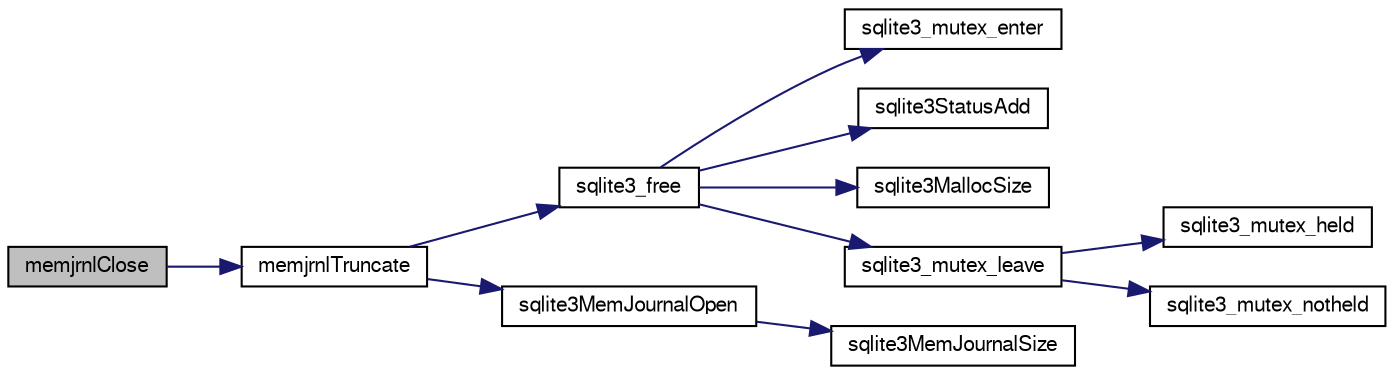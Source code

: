 digraph "memjrnlClose"
{
  edge [fontname="FreeSans",fontsize="10",labelfontname="FreeSans",labelfontsize="10"];
  node [fontname="FreeSans",fontsize="10",shape=record];
  rankdir="LR";
  Node165100 [label="memjrnlClose",height=0.2,width=0.4,color="black", fillcolor="grey75", style="filled", fontcolor="black"];
  Node165100 -> Node165101 [color="midnightblue",fontsize="10",style="solid",fontname="FreeSans"];
  Node165101 [label="memjrnlTruncate",height=0.2,width=0.4,color="black", fillcolor="white", style="filled",URL="$sqlite3_8c.html#aee6d659143d04fd6d28e65e0c63c297d"];
  Node165101 -> Node165102 [color="midnightblue",fontsize="10",style="solid",fontname="FreeSans"];
  Node165102 [label="sqlite3_free",height=0.2,width=0.4,color="black", fillcolor="white", style="filled",URL="$sqlite3_8c.html#a6552349e36a8a691af5487999ab09519"];
  Node165102 -> Node165103 [color="midnightblue",fontsize="10",style="solid",fontname="FreeSans"];
  Node165103 [label="sqlite3_mutex_enter",height=0.2,width=0.4,color="black", fillcolor="white", style="filled",URL="$sqlite3_8c.html#a1c12cde690bd89f104de5cbad12a6bf5"];
  Node165102 -> Node165104 [color="midnightblue",fontsize="10",style="solid",fontname="FreeSans"];
  Node165104 [label="sqlite3StatusAdd",height=0.2,width=0.4,color="black", fillcolor="white", style="filled",URL="$sqlite3_8c.html#afa029f93586aeab4cc85360905dae9cd"];
  Node165102 -> Node165105 [color="midnightblue",fontsize="10",style="solid",fontname="FreeSans"];
  Node165105 [label="sqlite3MallocSize",height=0.2,width=0.4,color="black", fillcolor="white", style="filled",URL="$sqlite3_8c.html#acf5d2a5f35270bafb050bd2def576955"];
  Node165102 -> Node165106 [color="midnightblue",fontsize="10",style="solid",fontname="FreeSans"];
  Node165106 [label="sqlite3_mutex_leave",height=0.2,width=0.4,color="black", fillcolor="white", style="filled",URL="$sqlite3_8c.html#a5838d235601dbd3c1fa993555c6bcc93"];
  Node165106 -> Node165107 [color="midnightblue",fontsize="10",style="solid",fontname="FreeSans"];
  Node165107 [label="sqlite3_mutex_held",height=0.2,width=0.4,color="black", fillcolor="white", style="filled",URL="$sqlite3_8c.html#acf77da68932b6bc163c5e68547ecc3e7"];
  Node165106 -> Node165108 [color="midnightblue",fontsize="10",style="solid",fontname="FreeSans"];
  Node165108 [label="sqlite3_mutex_notheld",height=0.2,width=0.4,color="black", fillcolor="white", style="filled",URL="$sqlite3_8c.html#a83967c837c1c000d3b5adcfaa688f5dc"];
  Node165101 -> Node165109 [color="midnightblue",fontsize="10",style="solid",fontname="FreeSans"];
  Node165109 [label="sqlite3MemJournalOpen",height=0.2,width=0.4,color="black", fillcolor="white", style="filled",URL="$sqlite3_8c.html#ad464be0cdcbcfad82c33db47ba916bf4"];
  Node165109 -> Node165110 [color="midnightblue",fontsize="10",style="solid",fontname="FreeSans"];
  Node165110 [label="sqlite3MemJournalSize",height=0.2,width=0.4,color="black", fillcolor="white", style="filled",URL="$sqlite3_8c.html#a467faa8c56423e1d71f1edcdf788ea01"];
}
